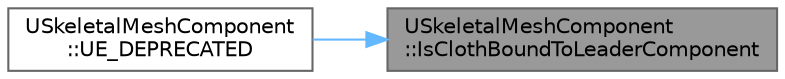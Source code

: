digraph "USkeletalMeshComponent::IsClothBoundToLeaderComponent"
{
 // INTERACTIVE_SVG=YES
 // LATEX_PDF_SIZE
  bgcolor="transparent";
  edge [fontname=Helvetica,fontsize=10,labelfontname=Helvetica,labelfontsize=10];
  node [fontname=Helvetica,fontsize=10,shape=box,height=0.2,width=0.4];
  rankdir="RL";
  Node1 [id="Node000001",label="USkeletalMeshComponent\l::IsClothBoundToLeaderComponent",height=0.2,width=0.4,color="gray40", fillcolor="grey60", style="filled", fontcolor="black",tooltip=" "];
  Node1 -> Node2 [id="edge1_Node000001_Node000002",dir="back",color="steelblue1",style="solid",tooltip=" "];
  Node2 [id="Node000002",label="USkeletalMeshComponent\l::UE_DEPRECATED",height=0.2,width=0.4,color="grey40", fillcolor="white", style="filled",URL="$d2/d04/classUSkeletalMeshComponent.html#a45d804cdae0e45dbc49a580f53132ee8",tooltip=" "];
}
